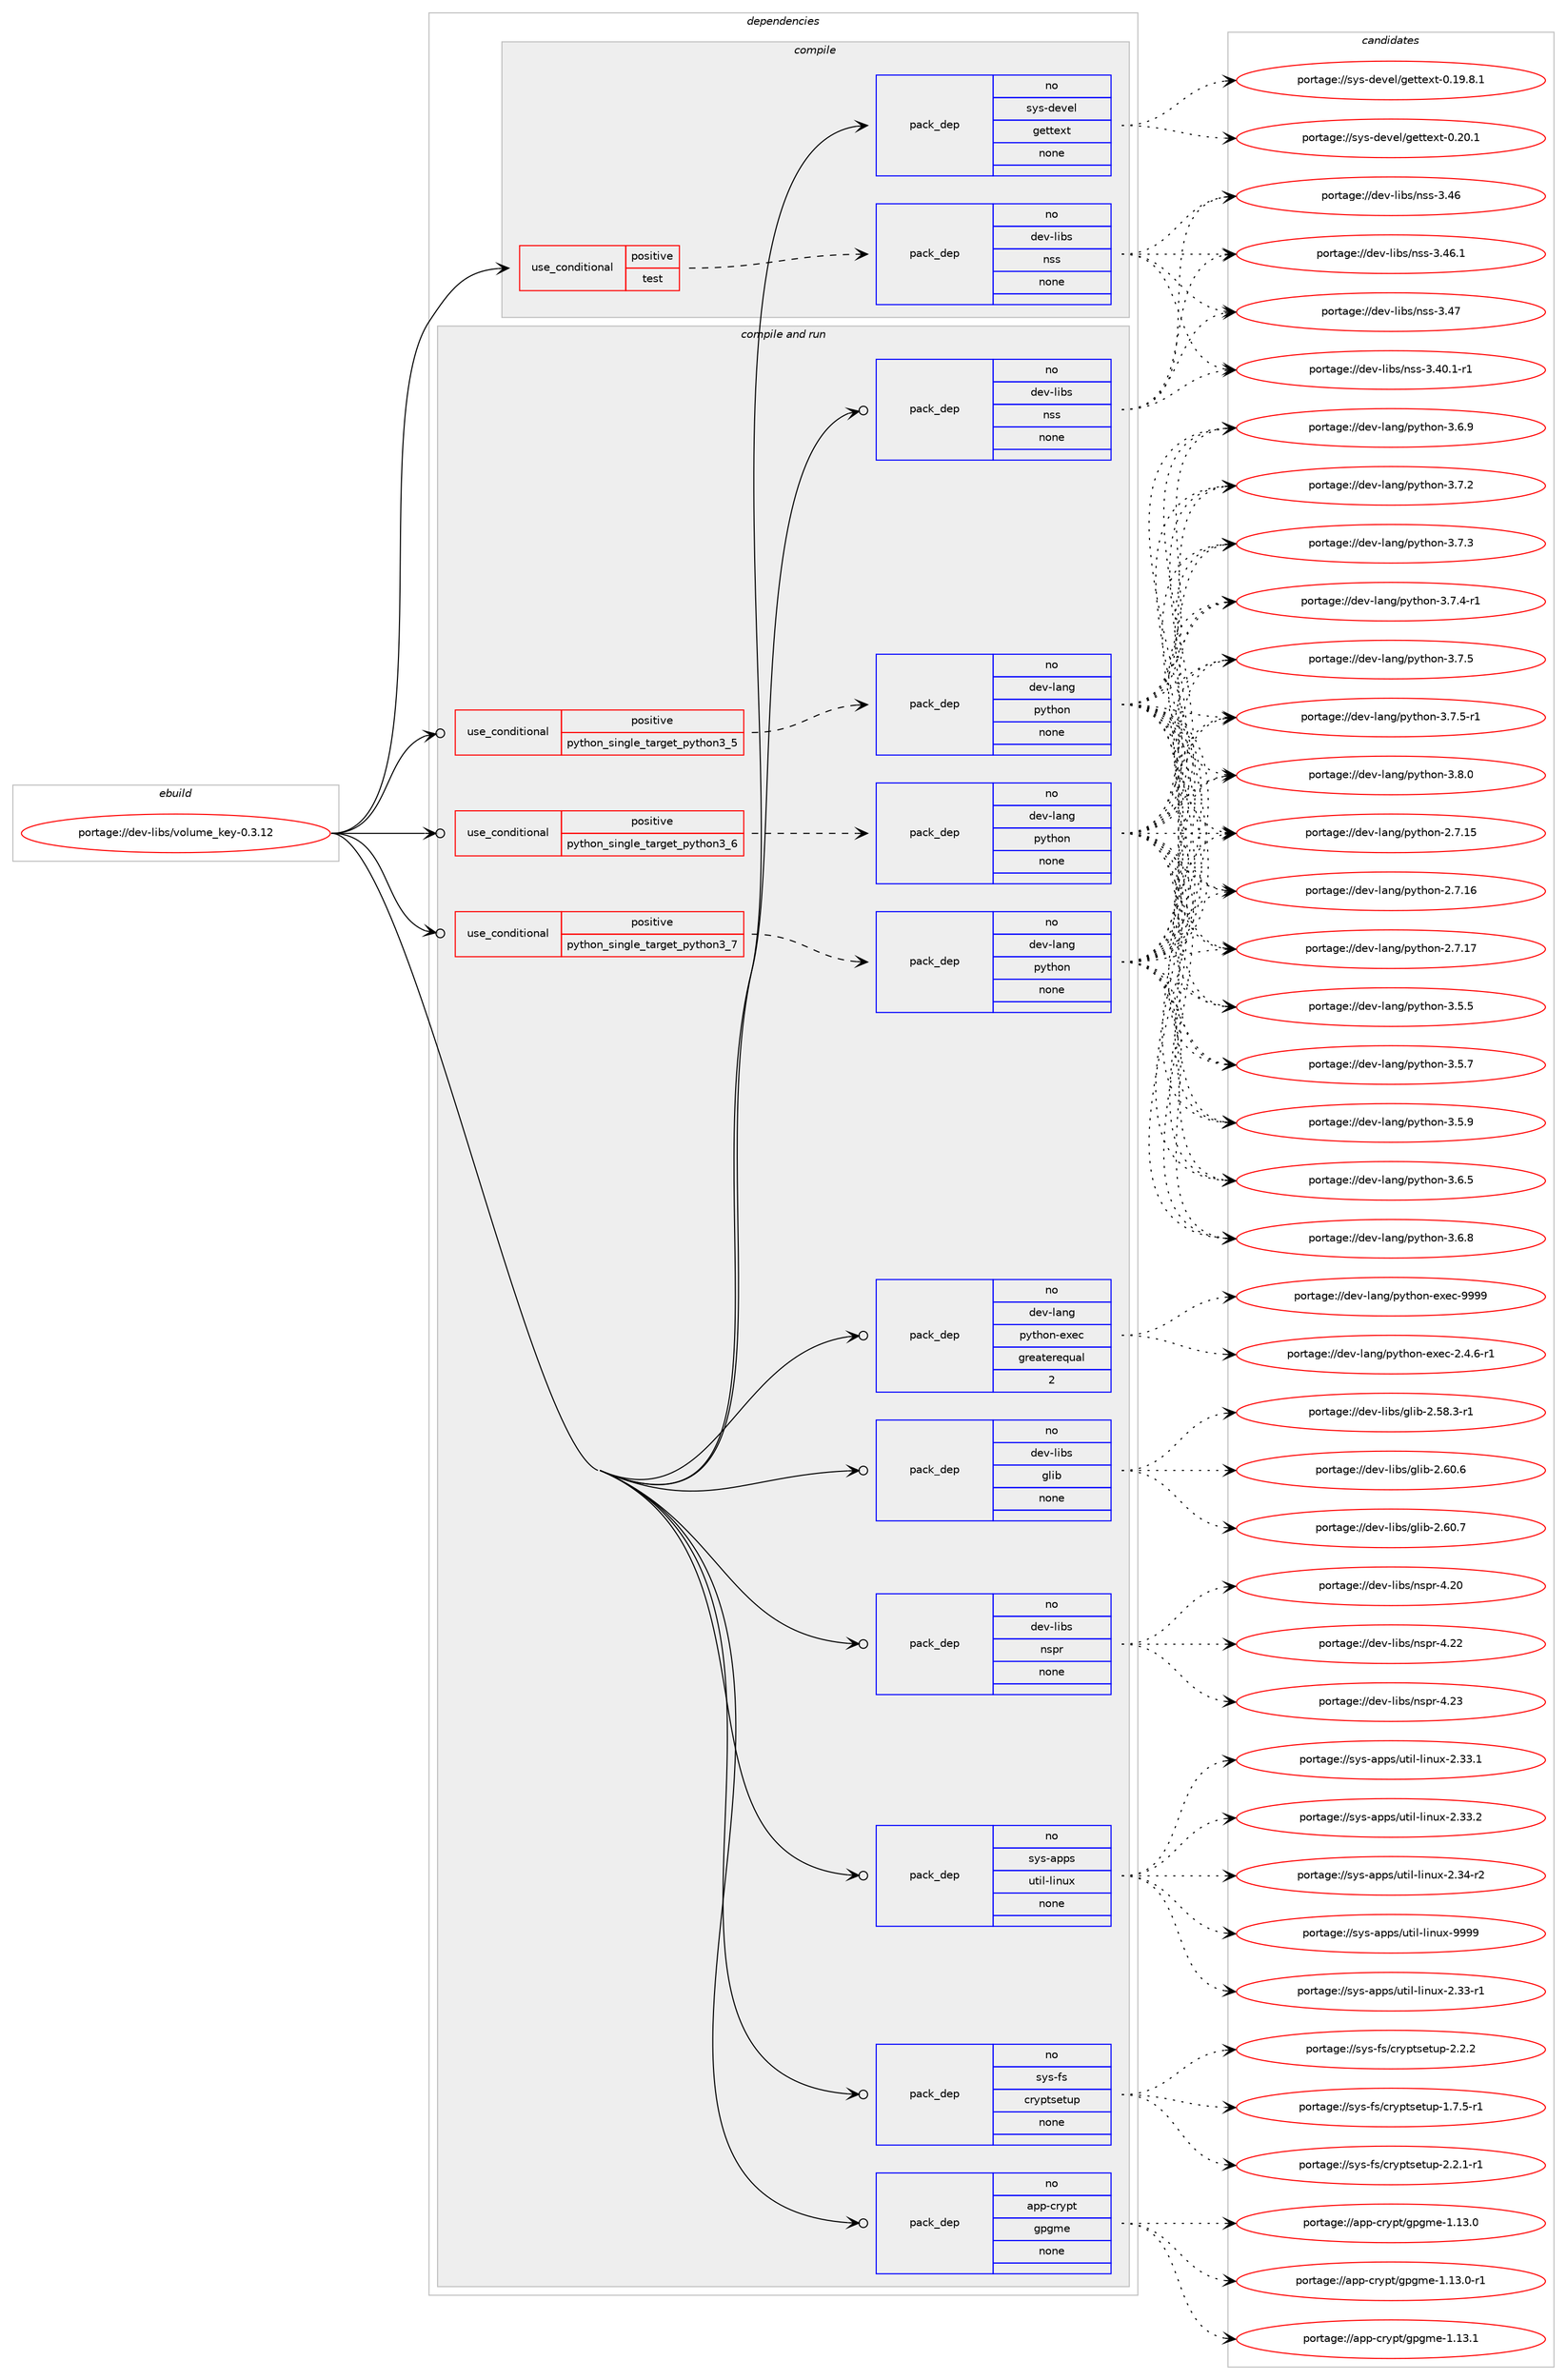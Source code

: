 digraph prolog {

# *************
# Graph options
# *************

newrank=true;
concentrate=true;
compound=true;
graph [rankdir=LR,fontname=Helvetica,fontsize=10,ranksep=1.5];#, ranksep=2.5, nodesep=0.2];
edge  [arrowhead=vee];
node  [fontname=Helvetica,fontsize=10];

# **********
# The ebuild
# **********

subgraph cluster_leftcol {
color=gray;
rank=same;
label=<<i>ebuild</i>>;
id [label="portage://dev-libs/volume_key-0.3.12", color=red, width=4, href="../dev-libs/volume_key-0.3.12.svg"];
}

# ****************
# The dependencies
# ****************

subgraph cluster_midcol {
color=gray;
label=<<i>dependencies</i>>;
subgraph cluster_compile {
fillcolor="#eeeeee";
style=filled;
label=<<i>compile</i>>;
subgraph cond21929 {
dependency104375 [label=<<TABLE BORDER="0" CELLBORDER="1" CELLSPACING="0" CELLPADDING="4"><TR><TD ROWSPAN="3" CELLPADDING="10">use_conditional</TD></TR><TR><TD>positive</TD></TR><TR><TD>test</TD></TR></TABLE>>, shape=none, color=red];
subgraph pack79317 {
dependency104376 [label=<<TABLE BORDER="0" CELLBORDER="1" CELLSPACING="0" CELLPADDING="4" WIDTH="220"><TR><TD ROWSPAN="6" CELLPADDING="30">pack_dep</TD></TR><TR><TD WIDTH="110">no</TD></TR><TR><TD>dev-libs</TD></TR><TR><TD>nss</TD></TR><TR><TD>none</TD></TR><TR><TD></TD></TR></TABLE>>, shape=none, color=blue];
}
dependency104375:e -> dependency104376:w [weight=20,style="dashed",arrowhead="vee"];
}
id:e -> dependency104375:w [weight=20,style="solid",arrowhead="vee"];
subgraph pack79318 {
dependency104377 [label=<<TABLE BORDER="0" CELLBORDER="1" CELLSPACING="0" CELLPADDING="4" WIDTH="220"><TR><TD ROWSPAN="6" CELLPADDING="30">pack_dep</TD></TR><TR><TD WIDTH="110">no</TD></TR><TR><TD>sys-devel</TD></TR><TR><TD>gettext</TD></TR><TR><TD>none</TD></TR><TR><TD></TD></TR></TABLE>>, shape=none, color=blue];
}
id:e -> dependency104377:w [weight=20,style="solid",arrowhead="vee"];
}
subgraph cluster_compileandrun {
fillcolor="#eeeeee";
style=filled;
label=<<i>compile and run</i>>;
subgraph cond21930 {
dependency104378 [label=<<TABLE BORDER="0" CELLBORDER="1" CELLSPACING="0" CELLPADDING="4"><TR><TD ROWSPAN="3" CELLPADDING="10">use_conditional</TD></TR><TR><TD>positive</TD></TR><TR><TD>python_single_target_python3_5</TD></TR></TABLE>>, shape=none, color=red];
subgraph pack79319 {
dependency104379 [label=<<TABLE BORDER="0" CELLBORDER="1" CELLSPACING="0" CELLPADDING="4" WIDTH="220"><TR><TD ROWSPAN="6" CELLPADDING="30">pack_dep</TD></TR><TR><TD WIDTH="110">no</TD></TR><TR><TD>dev-lang</TD></TR><TR><TD>python</TD></TR><TR><TD>none</TD></TR><TR><TD></TD></TR></TABLE>>, shape=none, color=blue];
}
dependency104378:e -> dependency104379:w [weight=20,style="dashed",arrowhead="vee"];
}
id:e -> dependency104378:w [weight=20,style="solid",arrowhead="odotvee"];
subgraph cond21931 {
dependency104380 [label=<<TABLE BORDER="0" CELLBORDER="1" CELLSPACING="0" CELLPADDING="4"><TR><TD ROWSPAN="3" CELLPADDING="10">use_conditional</TD></TR><TR><TD>positive</TD></TR><TR><TD>python_single_target_python3_6</TD></TR></TABLE>>, shape=none, color=red];
subgraph pack79320 {
dependency104381 [label=<<TABLE BORDER="0" CELLBORDER="1" CELLSPACING="0" CELLPADDING="4" WIDTH="220"><TR><TD ROWSPAN="6" CELLPADDING="30">pack_dep</TD></TR><TR><TD WIDTH="110">no</TD></TR><TR><TD>dev-lang</TD></TR><TR><TD>python</TD></TR><TR><TD>none</TD></TR><TR><TD></TD></TR></TABLE>>, shape=none, color=blue];
}
dependency104380:e -> dependency104381:w [weight=20,style="dashed",arrowhead="vee"];
}
id:e -> dependency104380:w [weight=20,style="solid",arrowhead="odotvee"];
subgraph cond21932 {
dependency104382 [label=<<TABLE BORDER="0" CELLBORDER="1" CELLSPACING="0" CELLPADDING="4"><TR><TD ROWSPAN="3" CELLPADDING="10">use_conditional</TD></TR><TR><TD>positive</TD></TR><TR><TD>python_single_target_python3_7</TD></TR></TABLE>>, shape=none, color=red];
subgraph pack79321 {
dependency104383 [label=<<TABLE BORDER="0" CELLBORDER="1" CELLSPACING="0" CELLPADDING="4" WIDTH="220"><TR><TD ROWSPAN="6" CELLPADDING="30">pack_dep</TD></TR><TR><TD WIDTH="110">no</TD></TR><TR><TD>dev-lang</TD></TR><TR><TD>python</TD></TR><TR><TD>none</TD></TR><TR><TD></TD></TR></TABLE>>, shape=none, color=blue];
}
dependency104382:e -> dependency104383:w [weight=20,style="dashed",arrowhead="vee"];
}
id:e -> dependency104382:w [weight=20,style="solid",arrowhead="odotvee"];
subgraph pack79322 {
dependency104384 [label=<<TABLE BORDER="0" CELLBORDER="1" CELLSPACING="0" CELLPADDING="4" WIDTH="220"><TR><TD ROWSPAN="6" CELLPADDING="30">pack_dep</TD></TR><TR><TD WIDTH="110">no</TD></TR><TR><TD>app-crypt</TD></TR><TR><TD>gpgme</TD></TR><TR><TD>none</TD></TR><TR><TD></TD></TR></TABLE>>, shape=none, color=blue];
}
id:e -> dependency104384:w [weight=20,style="solid",arrowhead="odotvee"];
subgraph pack79323 {
dependency104385 [label=<<TABLE BORDER="0" CELLBORDER="1" CELLSPACING="0" CELLPADDING="4" WIDTH="220"><TR><TD ROWSPAN="6" CELLPADDING="30">pack_dep</TD></TR><TR><TD WIDTH="110">no</TD></TR><TR><TD>dev-lang</TD></TR><TR><TD>python-exec</TD></TR><TR><TD>greaterequal</TD></TR><TR><TD>2</TD></TR></TABLE>>, shape=none, color=blue];
}
id:e -> dependency104385:w [weight=20,style="solid",arrowhead="odotvee"];
subgraph pack79324 {
dependency104386 [label=<<TABLE BORDER="0" CELLBORDER="1" CELLSPACING="0" CELLPADDING="4" WIDTH="220"><TR><TD ROWSPAN="6" CELLPADDING="30">pack_dep</TD></TR><TR><TD WIDTH="110">no</TD></TR><TR><TD>dev-libs</TD></TR><TR><TD>glib</TD></TR><TR><TD>none</TD></TR><TR><TD></TD></TR></TABLE>>, shape=none, color=blue];
}
id:e -> dependency104386:w [weight=20,style="solid",arrowhead="odotvee"];
subgraph pack79325 {
dependency104387 [label=<<TABLE BORDER="0" CELLBORDER="1" CELLSPACING="0" CELLPADDING="4" WIDTH="220"><TR><TD ROWSPAN="6" CELLPADDING="30">pack_dep</TD></TR><TR><TD WIDTH="110">no</TD></TR><TR><TD>dev-libs</TD></TR><TR><TD>nspr</TD></TR><TR><TD>none</TD></TR><TR><TD></TD></TR></TABLE>>, shape=none, color=blue];
}
id:e -> dependency104387:w [weight=20,style="solid",arrowhead="odotvee"];
subgraph pack79326 {
dependency104388 [label=<<TABLE BORDER="0" CELLBORDER="1" CELLSPACING="0" CELLPADDING="4" WIDTH="220"><TR><TD ROWSPAN="6" CELLPADDING="30">pack_dep</TD></TR><TR><TD WIDTH="110">no</TD></TR><TR><TD>dev-libs</TD></TR><TR><TD>nss</TD></TR><TR><TD>none</TD></TR><TR><TD></TD></TR></TABLE>>, shape=none, color=blue];
}
id:e -> dependency104388:w [weight=20,style="solid",arrowhead="odotvee"];
subgraph pack79327 {
dependency104389 [label=<<TABLE BORDER="0" CELLBORDER="1" CELLSPACING="0" CELLPADDING="4" WIDTH="220"><TR><TD ROWSPAN="6" CELLPADDING="30">pack_dep</TD></TR><TR><TD WIDTH="110">no</TD></TR><TR><TD>sys-apps</TD></TR><TR><TD>util-linux</TD></TR><TR><TD>none</TD></TR><TR><TD></TD></TR></TABLE>>, shape=none, color=blue];
}
id:e -> dependency104389:w [weight=20,style="solid",arrowhead="odotvee"];
subgraph pack79328 {
dependency104390 [label=<<TABLE BORDER="0" CELLBORDER="1" CELLSPACING="0" CELLPADDING="4" WIDTH="220"><TR><TD ROWSPAN="6" CELLPADDING="30">pack_dep</TD></TR><TR><TD WIDTH="110">no</TD></TR><TR><TD>sys-fs</TD></TR><TR><TD>cryptsetup</TD></TR><TR><TD>none</TD></TR><TR><TD></TD></TR></TABLE>>, shape=none, color=blue];
}
id:e -> dependency104390:w [weight=20,style="solid",arrowhead="odotvee"];
}
subgraph cluster_run {
fillcolor="#eeeeee";
style=filled;
label=<<i>run</i>>;
}
}

# **************
# The candidates
# **************

subgraph cluster_choices {
rank=same;
color=gray;
label=<<i>candidates</i>>;

subgraph choice79317 {
color=black;
nodesep=1;
choiceportage100101118451081059811547110115115455146524846494511449 [label="portage://dev-libs/nss-3.40.1-r1", color=red, width=4,href="../dev-libs/nss-3.40.1-r1.svg"];
choiceportage1001011184510810598115471101151154551465254 [label="portage://dev-libs/nss-3.46", color=red, width=4,href="../dev-libs/nss-3.46.svg"];
choiceportage10010111845108105981154711011511545514652544649 [label="portage://dev-libs/nss-3.46.1", color=red, width=4,href="../dev-libs/nss-3.46.1.svg"];
choiceportage1001011184510810598115471101151154551465255 [label="portage://dev-libs/nss-3.47", color=red, width=4,href="../dev-libs/nss-3.47.svg"];
dependency104376:e -> choiceportage100101118451081059811547110115115455146524846494511449:w [style=dotted,weight="100"];
dependency104376:e -> choiceportage1001011184510810598115471101151154551465254:w [style=dotted,weight="100"];
dependency104376:e -> choiceportage10010111845108105981154711011511545514652544649:w [style=dotted,weight="100"];
dependency104376:e -> choiceportage1001011184510810598115471101151154551465255:w [style=dotted,weight="100"];
}
subgraph choice79318 {
color=black;
nodesep=1;
choiceportage1151211154510010111810110847103101116116101120116454846495746564649 [label="portage://sys-devel/gettext-0.19.8.1", color=red, width=4,href="../sys-devel/gettext-0.19.8.1.svg"];
choiceportage115121115451001011181011084710310111611610112011645484650484649 [label="portage://sys-devel/gettext-0.20.1", color=red, width=4,href="../sys-devel/gettext-0.20.1.svg"];
dependency104377:e -> choiceportage1151211154510010111810110847103101116116101120116454846495746564649:w [style=dotted,weight="100"];
dependency104377:e -> choiceportage115121115451001011181011084710310111611610112011645484650484649:w [style=dotted,weight="100"];
}
subgraph choice79319 {
color=black;
nodesep=1;
choiceportage10010111845108971101034711212111610411111045504655464953 [label="portage://dev-lang/python-2.7.15", color=red, width=4,href="../dev-lang/python-2.7.15.svg"];
choiceportage10010111845108971101034711212111610411111045504655464954 [label="portage://dev-lang/python-2.7.16", color=red, width=4,href="../dev-lang/python-2.7.16.svg"];
choiceportage10010111845108971101034711212111610411111045504655464955 [label="portage://dev-lang/python-2.7.17", color=red, width=4,href="../dev-lang/python-2.7.17.svg"];
choiceportage100101118451089711010347112121116104111110455146534653 [label="portage://dev-lang/python-3.5.5", color=red, width=4,href="../dev-lang/python-3.5.5.svg"];
choiceportage100101118451089711010347112121116104111110455146534655 [label="portage://dev-lang/python-3.5.7", color=red, width=4,href="../dev-lang/python-3.5.7.svg"];
choiceportage100101118451089711010347112121116104111110455146534657 [label="portage://dev-lang/python-3.5.9", color=red, width=4,href="../dev-lang/python-3.5.9.svg"];
choiceportage100101118451089711010347112121116104111110455146544653 [label="portage://dev-lang/python-3.6.5", color=red, width=4,href="../dev-lang/python-3.6.5.svg"];
choiceportage100101118451089711010347112121116104111110455146544656 [label="portage://dev-lang/python-3.6.8", color=red, width=4,href="../dev-lang/python-3.6.8.svg"];
choiceportage100101118451089711010347112121116104111110455146544657 [label="portage://dev-lang/python-3.6.9", color=red, width=4,href="../dev-lang/python-3.6.9.svg"];
choiceportage100101118451089711010347112121116104111110455146554650 [label="portage://dev-lang/python-3.7.2", color=red, width=4,href="../dev-lang/python-3.7.2.svg"];
choiceportage100101118451089711010347112121116104111110455146554651 [label="portage://dev-lang/python-3.7.3", color=red, width=4,href="../dev-lang/python-3.7.3.svg"];
choiceportage1001011184510897110103471121211161041111104551465546524511449 [label="portage://dev-lang/python-3.7.4-r1", color=red, width=4,href="../dev-lang/python-3.7.4-r1.svg"];
choiceportage100101118451089711010347112121116104111110455146554653 [label="portage://dev-lang/python-3.7.5", color=red, width=4,href="../dev-lang/python-3.7.5.svg"];
choiceportage1001011184510897110103471121211161041111104551465546534511449 [label="portage://dev-lang/python-3.7.5-r1", color=red, width=4,href="../dev-lang/python-3.7.5-r1.svg"];
choiceportage100101118451089711010347112121116104111110455146564648 [label="portage://dev-lang/python-3.8.0", color=red, width=4,href="../dev-lang/python-3.8.0.svg"];
dependency104379:e -> choiceportage10010111845108971101034711212111610411111045504655464953:w [style=dotted,weight="100"];
dependency104379:e -> choiceportage10010111845108971101034711212111610411111045504655464954:w [style=dotted,weight="100"];
dependency104379:e -> choiceportage10010111845108971101034711212111610411111045504655464955:w [style=dotted,weight="100"];
dependency104379:e -> choiceportage100101118451089711010347112121116104111110455146534653:w [style=dotted,weight="100"];
dependency104379:e -> choiceportage100101118451089711010347112121116104111110455146534655:w [style=dotted,weight="100"];
dependency104379:e -> choiceportage100101118451089711010347112121116104111110455146534657:w [style=dotted,weight="100"];
dependency104379:e -> choiceportage100101118451089711010347112121116104111110455146544653:w [style=dotted,weight="100"];
dependency104379:e -> choiceportage100101118451089711010347112121116104111110455146544656:w [style=dotted,weight="100"];
dependency104379:e -> choiceportage100101118451089711010347112121116104111110455146544657:w [style=dotted,weight="100"];
dependency104379:e -> choiceportage100101118451089711010347112121116104111110455146554650:w [style=dotted,weight="100"];
dependency104379:e -> choiceportage100101118451089711010347112121116104111110455146554651:w [style=dotted,weight="100"];
dependency104379:e -> choiceportage1001011184510897110103471121211161041111104551465546524511449:w [style=dotted,weight="100"];
dependency104379:e -> choiceportage100101118451089711010347112121116104111110455146554653:w [style=dotted,weight="100"];
dependency104379:e -> choiceportage1001011184510897110103471121211161041111104551465546534511449:w [style=dotted,weight="100"];
dependency104379:e -> choiceportage100101118451089711010347112121116104111110455146564648:w [style=dotted,weight="100"];
}
subgraph choice79320 {
color=black;
nodesep=1;
choiceportage10010111845108971101034711212111610411111045504655464953 [label="portage://dev-lang/python-2.7.15", color=red, width=4,href="../dev-lang/python-2.7.15.svg"];
choiceportage10010111845108971101034711212111610411111045504655464954 [label="portage://dev-lang/python-2.7.16", color=red, width=4,href="../dev-lang/python-2.7.16.svg"];
choiceportage10010111845108971101034711212111610411111045504655464955 [label="portage://dev-lang/python-2.7.17", color=red, width=4,href="../dev-lang/python-2.7.17.svg"];
choiceportage100101118451089711010347112121116104111110455146534653 [label="portage://dev-lang/python-3.5.5", color=red, width=4,href="../dev-lang/python-3.5.5.svg"];
choiceportage100101118451089711010347112121116104111110455146534655 [label="portage://dev-lang/python-3.5.7", color=red, width=4,href="../dev-lang/python-3.5.7.svg"];
choiceportage100101118451089711010347112121116104111110455146534657 [label="portage://dev-lang/python-3.5.9", color=red, width=4,href="../dev-lang/python-3.5.9.svg"];
choiceportage100101118451089711010347112121116104111110455146544653 [label="portage://dev-lang/python-3.6.5", color=red, width=4,href="../dev-lang/python-3.6.5.svg"];
choiceportage100101118451089711010347112121116104111110455146544656 [label="portage://dev-lang/python-3.6.8", color=red, width=4,href="../dev-lang/python-3.6.8.svg"];
choiceportage100101118451089711010347112121116104111110455146544657 [label="portage://dev-lang/python-3.6.9", color=red, width=4,href="../dev-lang/python-3.6.9.svg"];
choiceportage100101118451089711010347112121116104111110455146554650 [label="portage://dev-lang/python-3.7.2", color=red, width=4,href="../dev-lang/python-3.7.2.svg"];
choiceportage100101118451089711010347112121116104111110455146554651 [label="portage://dev-lang/python-3.7.3", color=red, width=4,href="../dev-lang/python-3.7.3.svg"];
choiceportage1001011184510897110103471121211161041111104551465546524511449 [label="portage://dev-lang/python-3.7.4-r1", color=red, width=4,href="../dev-lang/python-3.7.4-r1.svg"];
choiceportage100101118451089711010347112121116104111110455146554653 [label="portage://dev-lang/python-3.7.5", color=red, width=4,href="../dev-lang/python-3.7.5.svg"];
choiceportage1001011184510897110103471121211161041111104551465546534511449 [label="portage://dev-lang/python-3.7.5-r1", color=red, width=4,href="../dev-lang/python-3.7.5-r1.svg"];
choiceportage100101118451089711010347112121116104111110455146564648 [label="portage://dev-lang/python-3.8.0", color=red, width=4,href="../dev-lang/python-3.8.0.svg"];
dependency104381:e -> choiceportage10010111845108971101034711212111610411111045504655464953:w [style=dotted,weight="100"];
dependency104381:e -> choiceportage10010111845108971101034711212111610411111045504655464954:w [style=dotted,weight="100"];
dependency104381:e -> choiceportage10010111845108971101034711212111610411111045504655464955:w [style=dotted,weight="100"];
dependency104381:e -> choiceportage100101118451089711010347112121116104111110455146534653:w [style=dotted,weight="100"];
dependency104381:e -> choiceportage100101118451089711010347112121116104111110455146534655:w [style=dotted,weight="100"];
dependency104381:e -> choiceportage100101118451089711010347112121116104111110455146534657:w [style=dotted,weight="100"];
dependency104381:e -> choiceportage100101118451089711010347112121116104111110455146544653:w [style=dotted,weight="100"];
dependency104381:e -> choiceportage100101118451089711010347112121116104111110455146544656:w [style=dotted,weight="100"];
dependency104381:e -> choiceportage100101118451089711010347112121116104111110455146544657:w [style=dotted,weight="100"];
dependency104381:e -> choiceportage100101118451089711010347112121116104111110455146554650:w [style=dotted,weight="100"];
dependency104381:e -> choiceportage100101118451089711010347112121116104111110455146554651:w [style=dotted,weight="100"];
dependency104381:e -> choiceportage1001011184510897110103471121211161041111104551465546524511449:w [style=dotted,weight="100"];
dependency104381:e -> choiceportage100101118451089711010347112121116104111110455146554653:w [style=dotted,weight="100"];
dependency104381:e -> choiceportage1001011184510897110103471121211161041111104551465546534511449:w [style=dotted,weight="100"];
dependency104381:e -> choiceportage100101118451089711010347112121116104111110455146564648:w [style=dotted,weight="100"];
}
subgraph choice79321 {
color=black;
nodesep=1;
choiceportage10010111845108971101034711212111610411111045504655464953 [label="portage://dev-lang/python-2.7.15", color=red, width=4,href="../dev-lang/python-2.7.15.svg"];
choiceportage10010111845108971101034711212111610411111045504655464954 [label="portage://dev-lang/python-2.7.16", color=red, width=4,href="../dev-lang/python-2.7.16.svg"];
choiceportage10010111845108971101034711212111610411111045504655464955 [label="portage://dev-lang/python-2.7.17", color=red, width=4,href="../dev-lang/python-2.7.17.svg"];
choiceportage100101118451089711010347112121116104111110455146534653 [label="portage://dev-lang/python-3.5.5", color=red, width=4,href="../dev-lang/python-3.5.5.svg"];
choiceportage100101118451089711010347112121116104111110455146534655 [label="portage://dev-lang/python-3.5.7", color=red, width=4,href="../dev-lang/python-3.5.7.svg"];
choiceportage100101118451089711010347112121116104111110455146534657 [label="portage://dev-lang/python-3.5.9", color=red, width=4,href="../dev-lang/python-3.5.9.svg"];
choiceportage100101118451089711010347112121116104111110455146544653 [label="portage://dev-lang/python-3.6.5", color=red, width=4,href="../dev-lang/python-3.6.5.svg"];
choiceportage100101118451089711010347112121116104111110455146544656 [label="portage://dev-lang/python-3.6.8", color=red, width=4,href="../dev-lang/python-3.6.8.svg"];
choiceportage100101118451089711010347112121116104111110455146544657 [label="portage://dev-lang/python-3.6.9", color=red, width=4,href="../dev-lang/python-3.6.9.svg"];
choiceportage100101118451089711010347112121116104111110455146554650 [label="portage://dev-lang/python-3.7.2", color=red, width=4,href="../dev-lang/python-3.7.2.svg"];
choiceportage100101118451089711010347112121116104111110455146554651 [label="portage://dev-lang/python-3.7.3", color=red, width=4,href="../dev-lang/python-3.7.3.svg"];
choiceportage1001011184510897110103471121211161041111104551465546524511449 [label="portage://dev-lang/python-3.7.4-r1", color=red, width=4,href="../dev-lang/python-3.7.4-r1.svg"];
choiceportage100101118451089711010347112121116104111110455146554653 [label="portage://dev-lang/python-3.7.5", color=red, width=4,href="../dev-lang/python-3.7.5.svg"];
choiceportage1001011184510897110103471121211161041111104551465546534511449 [label="portage://dev-lang/python-3.7.5-r1", color=red, width=4,href="../dev-lang/python-3.7.5-r1.svg"];
choiceportage100101118451089711010347112121116104111110455146564648 [label="portage://dev-lang/python-3.8.0", color=red, width=4,href="../dev-lang/python-3.8.0.svg"];
dependency104383:e -> choiceportage10010111845108971101034711212111610411111045504655464953:w [style=dotted,weight="100"];
dependency104383:e -> choiceportage10010111845108971101034711212111610411111045504655464954:w [style=dotted,weight="100"];
dependency104383:e -> choiceportage10010111845108971101034711212111610411111045504655464955:w [style=dotted,weight="100"];
dependency104383:e -> choiceportage100101118451089711010347112121116104111110455146534653:w [style=dotted,weight="100"];
dependency104383:e -> choiceportage100101118451089711010347112121116104111110455146534655:w [style=dotted,weight="100"];
dependency104383:e -> choiceportage100101118451089711010347112121116104111110455146534657:w [style=dotted,weight="100"];
dependency104383:e -> choiceportage100101118451089711010347112121116104111110455146544653:w [style=dotted,weight="100"];
dependency104383:e -> choiceportage100101118451089711010347112121116104111110455146544656:w [style=dotted,weight="100"];
dependency104383:e -> choiceportage100101118451089711010347112121116104111110455146544657:w [style=dotted,weight="100"];
dependency104383:e -> choiceportage100101118451089711010347112121116104111110455146554650:w [style=dotted,weight="100"];
dependency104383:e -> choiceportage100101118451089711010347112121116104111110455146554651:w [style=dotted,weight="100"];
dependency104383:e -> choiceportage1001011184510897110103471121211161041111104551465546524511449:w [style=dotted,weight="100"];
dependency104383:e -> choiceportage100101118451089711010347112121116104111110455146554653:w [style=dotted,weight="100"];
dependency104383:e -> choiceportage1001011184510897110103471121211161041111104551465546534511449:w [style=dotted,weight="100"];
dependency104383:e -> choiceportage100101118451089711010347112121116104111110455146564648:w [style=dotted,weight="100"];
}
subgraph choice79322 {
color=black;
nodesep=1;
choiceportage9711211245991141211121164710311210310910145494649514648 [label="portage://app-crypt/gpgme-1.13.0", color=red, width=4,href="../app-crypt/gpgme-1.13.0.svg"];
choiceportage97112112459911412111211647103112103109101454946495146484511449 [label="portage://app-crypt/gpgme-1.13.0-r1", color=red, width=4,href="../app-crypt/gpgme-1.13.0-r1.svg"];
choiceportage9711211245991141211121164710311210310910145494649514649 [label="portage://app-crypt/gpgme-1.13.1", color=red, width=4,href="../app-crypt/gpgme-1.13.1.svg"];
dependency104384:e -> choiceportage9711211245991141211121164710311210310910145494649514648:w [style=dotted,weight="100"];
dependency104384:e -> choiceportage97112112459911412111211647103112103109101454946495146484511449:w [style=dotted,weight="100"];
dependency104384:e -> choiceportage9711211245991141211121164710311210310910145494649514649:w [style=dotted,weight="100"];
}
subgraph choice79323 {
color=black;
nodesep=1;
choiceportage10010111845108971101034711212111610411111045101120101994550465246544511449 [label="portage://dev-lang/python-exec-2.4.6-r1", color=red, width=4,href="../dev-lang/python-exec-2.4.6-r1.svg"];
choiceportage10010111845108971101034711212111610411111045101120101994557575757 [label="portage://dev-lang/python-exec-9999", color=red, width=4,href="../dev-lang/python-exec-9999.svg"];
dependency104385:e -> choiceportage10010111845108971101034711212111610411111045101120101994550465246544511449:w [style=dotted,weight="100"];
dependency104385:e -> choiceportage10010111845108971101034711212111610411111045101120101994557575757:w [style=dotted,weight="100"];
}
subgraph choice79324 {
color=black;
nodesep=1;
choiceportage10010111845108105981154710310810598455046535646514511449 [label="portage://dev-libs/glib-2.58.3-r1", color=red, width=4,href="../dev-libs/glib-2.58.3-r1.svg"];
choiceportage1001011184510810598115471031081059845504654484654 [label="portage://dev-libs/glib-2.60.6", color=red, width=4,href="../dev-libs/glib-2.60.6.svg"];
choiceportage1001011184510810598115471031081059845504654484655 [label="portage://dev-libs/glib-2.60.7", color=red, width=4,href="../dev-libs/glib-2.60.7.svg"];
dependency104386:e -> choiceportage10010111845108105981154710310810598455046535646514511449:w [style=dotted,weight="100"];
dependency104386:e -> choiceportage1001011184510810598115471031081059845504654484654:w [style=dotted,weight="100"];
dependency104386:e -> choiceportage1001011184510810598115471031081059845504654484655:w [style=dotted,weight="100"];
}
subgraph choice79325 {
color=black;
nodesep=1;
choiceportage1001011184510810598115471101151121144552465048 [label="portage://dev-libs/nspr-4.20", color=red, width=4,href="../dev-libs/nspr-4.20.svg"];
choiceportage1001011184510810598115471101151121144552465050 [label="portage://dev-libs/nspr-4.22", color=red, width=4,href="../dev-libs/nspr-4.22.svg"];
choiceportage1001011184510810598115471101151121144552465051 [label="portage://dev-libs/nspr-4.23", color=red, width=4,href="../dev-libs/nspr-4.23.svg"];
dependency104387:e -> choiceportage1001011184510810598115471101151121144552465048:w [style=dotted,weight="100"];
dependency104387:e -> choiceportage1001011184510810598115471101151121144552465050:w [style=dotted,weight="100"];
dependency104387:e -> choiceportage1001011184510810598115471101151121144552465051:w [style=dotted,weight="100"];
}
subgraph choice79326 {
color=black;
nodesep=1;
choiceportage100101118451081059811547110115115455146524846494511449 [label="portage://dev-libs/nss-3.40.1-r1", color=red, width=4,href="../dev-libs/nss-3.40.1-r1.svg"];
choiceportage1001011184510810598115471101151154551465254 [label="portage://dev-libs/nss-3.46", color=red, width=4,href="../dev-libs/nss-3.46.svg"];
choiceportage10010111845108105981154711011511545514652544649 [label="portage://dev-libs/nss-3.46.1", color=red, width=4,href="../dev-libs/nss-3.46.1.svg"];
choiceportage1001011184510810598115471101151154551465255 [label="portage://dev-libs/nss-3.47", color=red, width=4,href="../dev-libs/nss-3.47.svg"];
dependency104388:e -> choiceportage100101118451081059811547110115115455146524846494511449:w [style=dotted,weight="100"];
dependency104388:e -> choiceportage1001011184510810598115471101151154551465254:w [style=dotted,weight="100"];
dependency104388:e -> choiceportage10010111845108105981154711011511545514652544649:w [style=dotted,weight="100"];
dependency104388:e -> choiceportage1001011184510810598115471101151154551465255:w [style=dotted,weight="100"];
}
subgraph choice79327 {
color=black;
nodesep=1;
choiceportage1151211154597112112115471171161051084510810511011712045504651514511449 [label="portage://sys-apps/util-linux-2.33-r1", color=red, width=4,href="../sys-apps/util-linux-2.33-r1.svg"];
choiceportage1151211154597112112115471171161051084510810511011712045504651514649 [label="portage://sys-apps/util-linux-2.33.1", color=red, width=4,href="../sys-apps/util-linux-2.33.1.svg"];
choiceportage1151211154597112112115471171161051084510810511011712045504651514650 [label="portage://sys-apps/util-linux-2.33.2", color=red, width=4,href="../sys-apps/util-linux-2.33.2.svg"];
choiceportage1151211154597112112115471171161051084510810511011712045504651524511450 [label="portage://sys-apps/util-linux-2.34-r2", color=red, width=4,href="../sys-apps/util-linux-2.34-r2.svg"];
choiceportage115121115459711211211547117116105108451081051101171204557575757 [label="portage://sys-apps/util-linux-9999", color=red, width=4,href="../sys-apps/util-linux-9999.svg"];
dependency104389:e -> choiceportage1151211154597112112115471171161051084510810511011712045504651514511449:w [style=dotted,weight="100"];
dependency104389:e -> choiceportage1151211154597112112115471171161051084510810511011712045504651514649:w [style=dotted,weight="100"];
dependency104389:e -> choiceportage1151211154597112112115471171161051084510810511011712045504651514650:w [style=dotted,weight="100"];
dependency104389:e -> choiceportage1151211154597112112115471171161051084510810511011712045504651524511450:w [style=dotted,weight="100"];
dependency104389:e -> choiceportage115121115459711211211547117116105108451081051101171204557575757:w [style=dotted,weight="100"];
}
subgraph choice79328 {
color=black;
nodesep=1;
choiceportage1151211154510211547991141211121161151011161171124549465546534511449 [label="portage://sys-fs/cryptsetup-1.7.5-r1", color=red, width=4,href="../sys-fs/cryptsetup-1.7.5-r1.svg"];
choiceportage1151211154510211547991141211121161151011161171124550465046494511449 [label="portage://sys-fs/cryptsetup-2.2.1-r1", color=red, width=4,href="../sys-fs/cryptsetup-2.2.1-r1.svg"];
choiceportage115121115451021154799114121112116115101116117112455046504650 [label="portage://sys-fs/cryptsetup-2.2.2", color=red, width=4,href="../sys-fs/cryptsetup-2.2.2.svg"];
dependency104390:e -> choiceportage1151211154510211547991141211121161151011161171124549465546534511449:w [style=dotted,weight="100"];
dependency104390:e -> choiceportage1151211154510211547991141211121161151011161171124550465046494511449:w [style=dotted,weight="100"];
dependency104390:e -> choiceportage115121115451021154799114121112116115101116117112455046504650:w [style=dotted,weight="100"];
}
}

}

